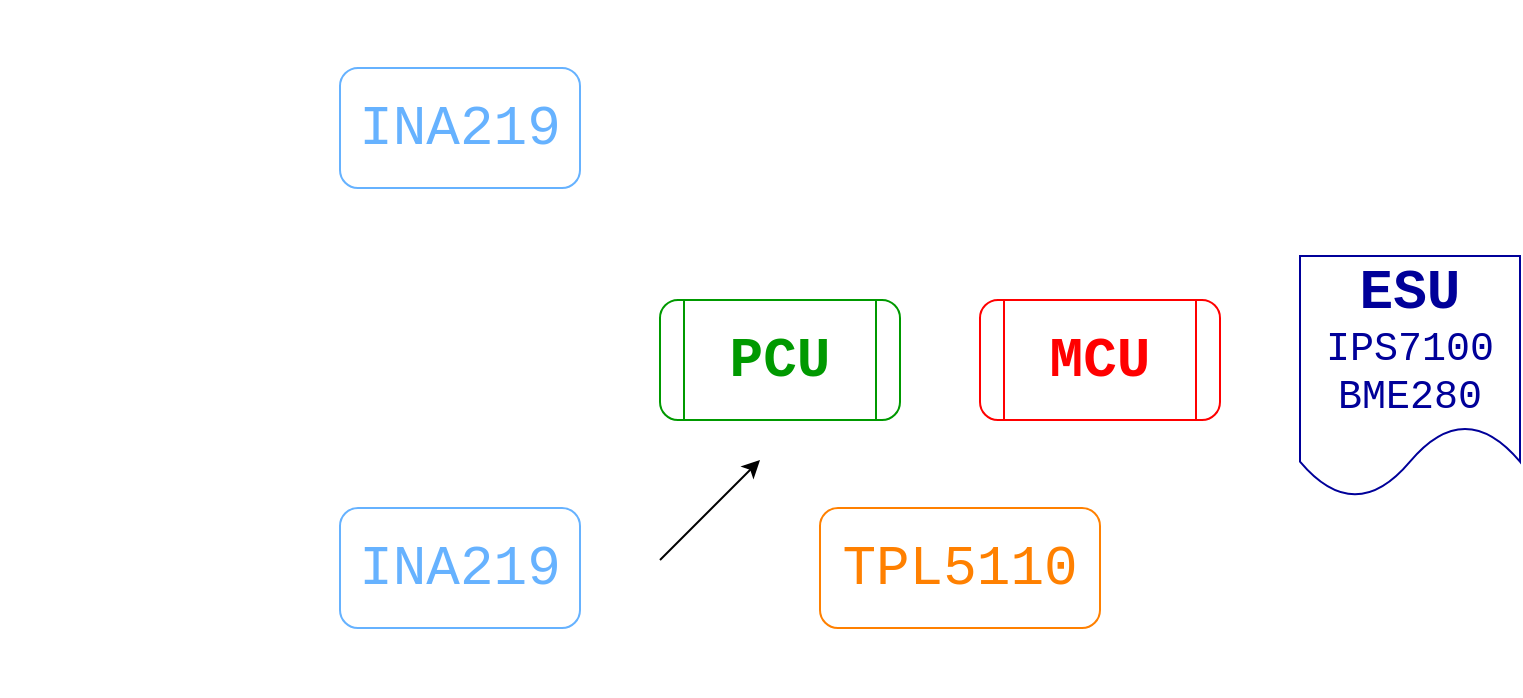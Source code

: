 <mxfile version="24.8.0">
  <diagram name="Page-1" id="bOihFSjOE4_x7sZ8LOOl">
    <mxGraphModel dx="1562" dy="601" grid="1" gridSize="10" guides="1" tooltips="1" connect="1" arrows="1" fold="1" page="1" pageScale="1" pageWidth="1169" pageHeight="827" math="0" shadow="0">
      <root>
        <mxCell id="0" />
        <mxCell id="1" parent="0" />
        <mxCell id="ul9A2aqRwKRP9_MPx5ry-4" value="&lt;font color=&quot;#66b2ff&quot; style=&quot;font-size: 28px;&quot;&gt;INA219&lt;/font&gt;" style="rounded=1;whiteSpace=wrap;html=1;fontFamily=Courier New;fontSize=28;strokeColor=#66B2FF;" vertex="1" parent="1">
          <mxGeometry x="240" y="94" width="120" height="60" as="geometry" />
        </mxCell>
        <mxCell id="ul9A2aqRwKRP9_MPx5ry-6" value="&lt;b style=&quot;font-size: 28px;&quot;&gt;&lt;font style=&quot;font-size: 28px;&quot; color=&quot;#009900&quot;&gt;PCU&lt;/font&gt;&lt;/b&gt;" style="shape=process;whiteSpace=wrap;html=1;backgroundOutline=1;rounded=1;fontFamily=Courier New;fontSize=28;strokeColor=#009900;" vertex="1" parent="1">
          <mxGeometry x="400" y="210" width="120" height="60" as="geometry" />
        </mxCell>
        <mxCell id="ul9A2aqRwKRP9_MPx5ry-7" value="&lt;b style=&quot;font-size: 28px;&quot;&gt;&lt;font style=&quot;font-size: 28px;&quot; color=&quot;#ff0000&quot;&gt;MCU&lt;/font&gt;&lt;/b&gt;" style="shape=process;whiteSpace=wrap;html=1;backgroundOutline=1;rounded=1;fontFamily=Courier New;fontSize=28;strokeColor=#FF0000;" vertex="1" parent="1">
          <mxGeometry x="560" y="210" width="120" height="60" as="geometry" />
        </mxCell>
        <mxCell id="ul9A2aqRwKRP9_MPx5ry-9" value="&lt;font color=&quot;#ff8000&quot;&gt;TPL5110&lt;/font&gt;" style="rounded=1;whiteSpace=wrap;html=1;fontFamily=Courier New;fontSize=28;strokeColor=#FF8000;" vertex="1" parent="1">
          <mxGeometry x="480" y="314" width="140" height="60" as="geometry" />
        </mxCell>
        <mxCell id="ul9A2aqRwKRP9_MPx5ry-10" value="&lt;b style=&quot;font-size: 28px;&quot;&gt;ESU&lt;/b&gt;&lt;div style=&quot;font-size: 20px;&quot;&gt;&lt;font style=&quot;font-size: 20px;&quot;&gt;IPS7100&lt;/font&gt;&lt;/div&gt;&lt;div style=&quot;font-size: 20px;&quot;&gt;&lt;font style=&quot;font-size: 20px;&quot;&gt;BME280&lt;/font&gt;&lt;/div&gt;" style="shape=document;whiteSpace=wrap;html=1;boundedLbl=1;fontFamily=Courier New;fontSize=28;fontColor=#000099;strokeColor=#000099;" vertex="1" parent="1">
          <mxGeometry x="720" y="188" width="110" height="121" as="geometry" />
        </mxCell>
        <mxCell id="ul9A2aqRwKRP9_MPx5ry-11" value="" style="shape=image;html=1;verticalAlign=top;verticalLabelPosition=bottom;labelBackgroundColor=#ffffff;imageAspect=0;aspect=fixed;image=https://cdn2.iconfinder.com/data/icons/business-and-education-1/512/133_Solar_Panel_Energy_technology_smart_city_technology_smart-128.png" vertex="1" parent="1">
          <mxGeometry x="70" y="280" width="128" height="128" as="geometry" />
        </mxCell>
        <mxCell id="ul9A2aqRwKRP9_MPx5ry-12" value="&lt;span style=&quot;font-size: 28px;&quot;&gt;&lt;font color=&quot;#66b2ff&quot; style=&quot;font-size: 28px;&quot;&gt;INA219&lt;/font&gt;&lt;/span&gt;" style="rounded=1;whiteSpace=wrap;html=1;fontFamily=Courier New;fontSize=28;strokeColor=#66B2FF;" vertex="1" parent="1">
          <mxGeometry x="240" y="314" width="120" height="60" as="geometry" />
        </mxCell>
        <mxCell id="ul9A2aqRwKRP9_MPx5ry-13" value="" style="endArrow=classic;html=1;rounded=0;" edge="1" parent="1">
          <mxGeometry width="50" height="50" relative="1" as="geometry">
            <mxPoint x="400" y="340" as="sourcePoint" />
            <mxPoint x="450" y="290" as="targetPoint" />
          </mxGeometry>
        </mxCell>
        <mxCell id="ul9A2aqRwKRP9_MPx5ry-1" value="" style="shape=image;html=1;verticalAlign=top;verticalLabelPosition=bottom;labelBackgroundColor=#ffffff;imageAspect=0;aspect=fixed;image=https://cdn3.iconfinder.com/data/icons/essential-pack/32/26-Battery_status-128.png;rotation=-90;" vertex="1" parent="1">
          <mxGeometry x="70" y="60" width="128" height="128" as="geometry" />
        </mxCell>
      </root>
    </mxGraphModel>
  </diagram>
</mxfile>
